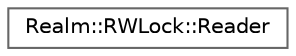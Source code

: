 digraph "Graphical Class Hierarchy"
{
 // LATEX_PDF_SIZE
  bgcolor="transparent";
  edge [fontname=Helvetica,fontsize=10,labelfontname=Helvetica,labelfontsize=10];
  node [fontname=Helvetica,fontsize=10,shape=box,height=0.2,width=0.4];
  rankdir="LR";
  Node0 [id="Node000000",label="Realm::RWLock::Reader",height=0.2,width=0.4,color="grey40", fillcolor="white", style="filled",URL="$structRealm_1_1RWLock_1_1Reader.html",tooltip=" "];
}
